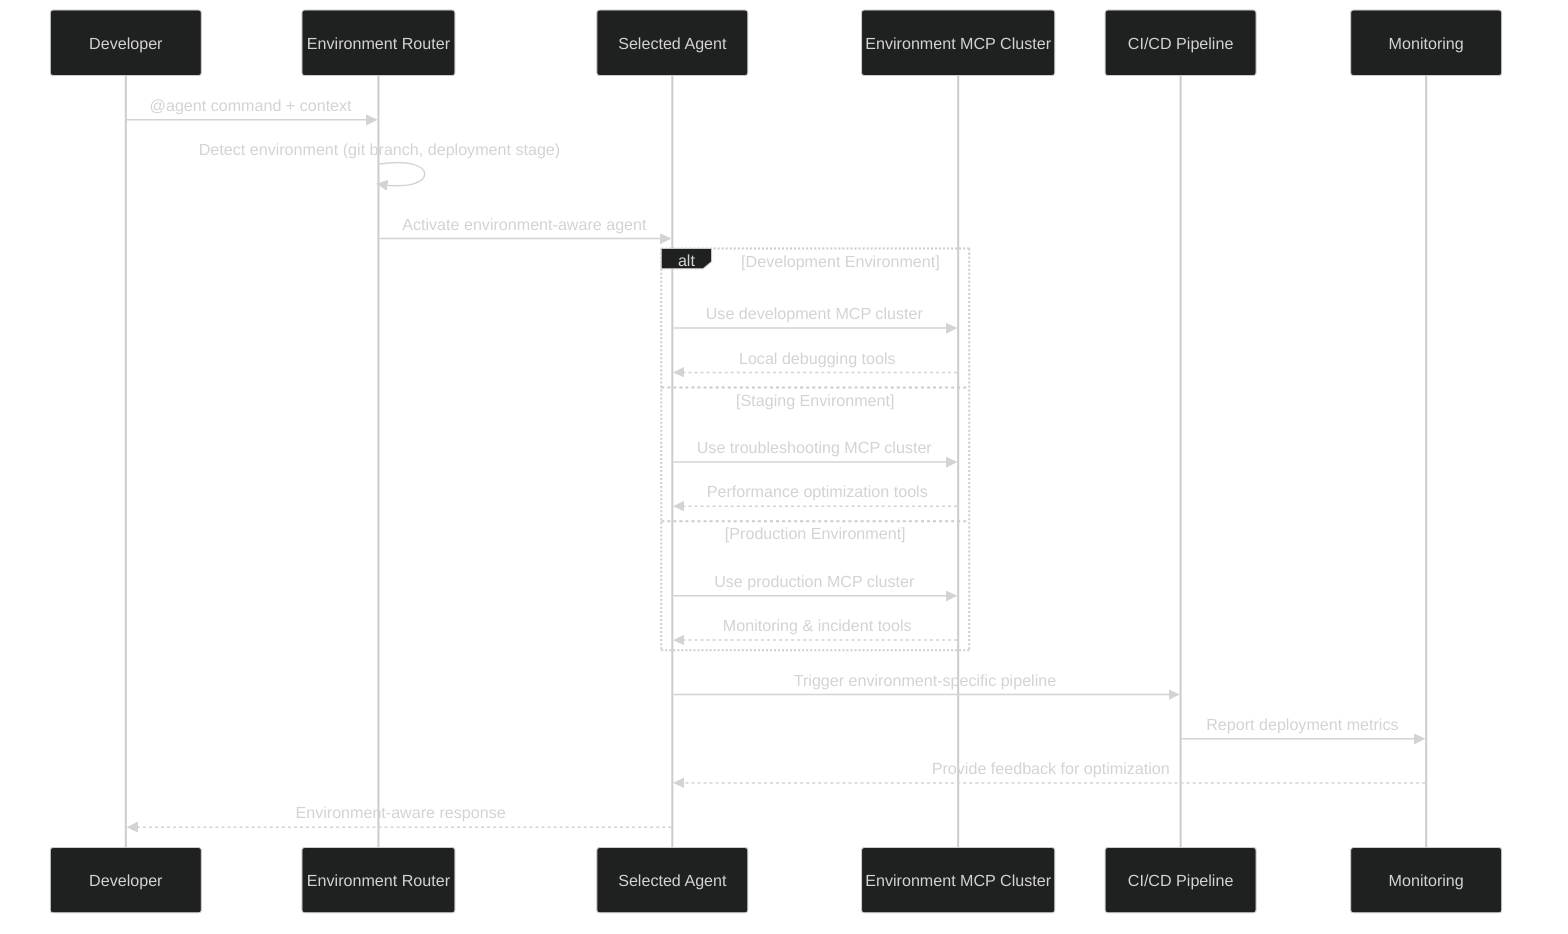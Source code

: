 %%{init: {'theme': 'dark'}}%%
sequenceDiagram
    participant DEV as Developer
    participant ROUTER as Environment Router
    participant AGENT as Selected Agent
    participant MCP as Environment MCP Cluster
    participant CICD as CI/CD Pipeline
    participant MONITOR as Monitoring

    DEV->>ROUTER: @agent command + context
    ROUTER->>ROUTER: Detect environment (git branch, deployment stage)
    ROUTER->>AGENT: Activate environment-aware agent

    alt Development Environment
        AGENT->>MCP: Use development MCP cluster
        MCP-->>AGENT: Local debugging tools
    else Staging Environment
        AGENT->>MCP: Use troubleshooting MCP cluster
        MCP-->>AGENT: Performance optimization tools
    else Production Environment
        AGENT->>MCP: Use production MCP cluster
        MCP-->>AGENT: Monitoring & incident tools
    end

    AGENT->>CICD: Trigger environment-specific pipeline
    CICD->>MONITOR: Report deployment metrics
    MONITOR-->>AGENT: Provide feedback for optimization
    AGENT-->>DEV: Environment-aware response
